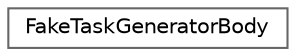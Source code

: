 digraph "类继承关系图"
{
 // LATEX_PDF_SIZE
  bgcolor="transparent";
  edge [fontname=Helvetica,fontsize=10,labelfontname=Helvetica,labelfontsize=10];
  node [fontname=Helvetica,fontsize=10,shape=box,height=0.2,width=0.4];
  rankdir="LR";
  Node0 [id="Node000000",label="FakeTaskGeneratorBody",height=0.2,width=0.4,color="grey40", fillcolor="white", style="filled",URL="$class_fake_task_generator_body.html",tooltip="Simplest form of the parallel_do functor object."];
}

